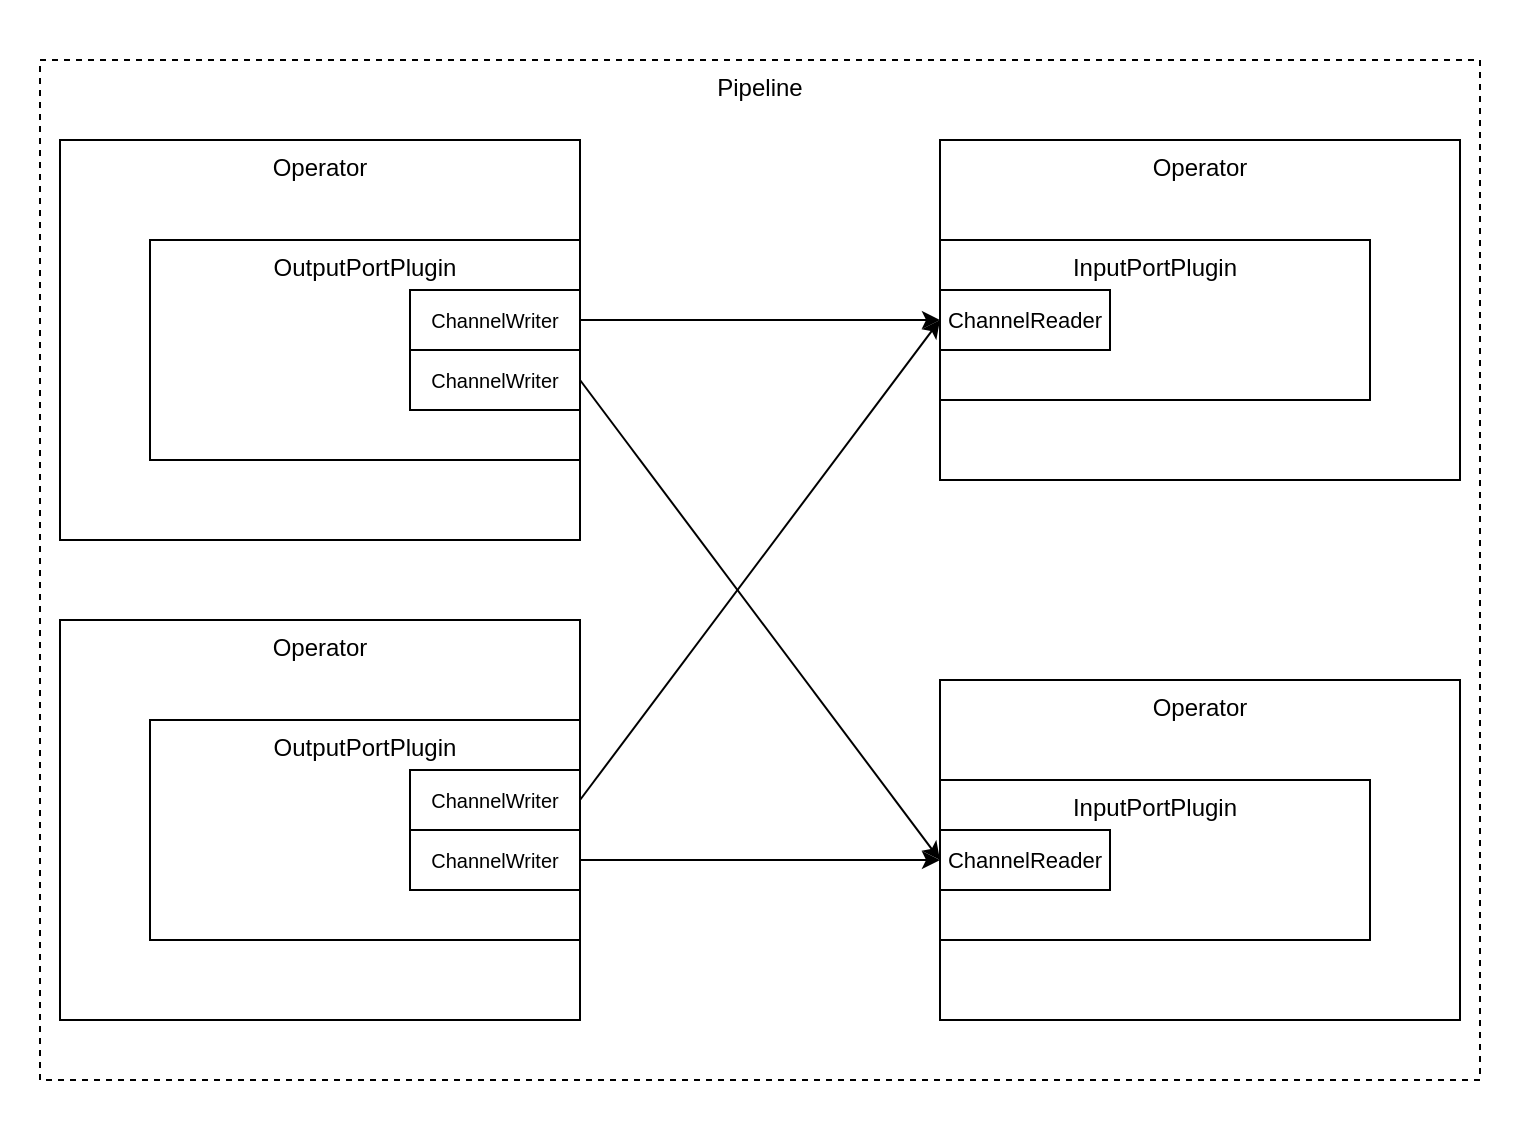 <mxfile version="22.1.21" type="device">
  <diagram name="Page-1" id="bf55CM-UF1sACK0ydFgU">
    <mxGraphModel dx="1434" dy="854" grid="1" gridSize="10" guides="1" tooltips="1" connect="1" arrows="1" fold="1" page="1" pageScale="1" pageWidth="850" pageHeight="1100" math="0" shadow="0">
      <root>
        <mxCell id="0" />
        <mxCell id="1" parent="0" />
        <mxCell id="A-W998lmlx4RPp3HRFfS-11" value="" style="rounded=0;whiteSpace=wrap;html=1;labelPosition=center;verticalLabelPosition=middle;align=center;verticalAlign=top;strokeColor=none;" parent="1" vertex="1">
          <mxGeometry x="40" y="140" width="760" height="570" as="geometry" />
        </mxCell>
        <mxCell id="A-W998lmlx4RPp3HRFfS-10" value="Pipeline" style="rounded=0;whiteSpace=wrap;html=1;labelPosition=center;verticalLabelPosition=middle;align=center;verticalAlign=top;fillColor=none;dashed=1;" parent="1" vertex="1">
          <mxGeometry x="60" y="170" width="720" height="510" as="geometry" />
        </mxCell>
        <mxCell id="yD5JBroYXntyzIU_LStq-3" value="Operator" style="rounded=0;whiteSpace=wrap;html=1;labelPosition=center;verticalLabelPosition=middle;align=center;verticalAlign=top;" parent="1" vertex="1">
          <mxGeometry x="70" y="210" width="260" height="200" as="geometry" />
        </mxCell>
        <mxCell id="A-W998lmlx4RPp3HRFfS-5" style="edgeStyle=orthogonalEdgeStyle;rounded=0;orthogonalLoop=1;jettySize=auto;html=1;exitX=1;exitY=0.5;exitDx=0;exitDy=0;entryX=0;entryY=0.5;entryDx=0;entryDy=0;" parent="1" source="A-W998lmlx4RPp3HRFfS-3" target="A-W998lmlx4RPp3HRFfS-4" edge="1">
          <mxGeometry relative="1" as="geometry">
            <mxPoint x="380" y="300" as="targetPoint" />
          </mxGeometry>
        </mxCell>
        <mxCell id="A-W998lmlx4RPp3HRFfS-1" value="OutputPortPlugin" style="rounded=0;whiteSpace=wrap;html=1;labelPosition=center;verticalLabelPosition=middle;align=center;verticalAlign=top;" parent="1" vertex="1">
          <mxGeometry x="115" y="260" width="215" height="110" as="geometry" />
        </mxCell>
        <mxCell id="yD5JBroYXntyzIU_LStq-13" value="Operator" style="rounded=0;whiteSpace=wrap;html=1;labelPosition=center;verticalLabelPosition=middle;align=center;verticalAlign=top;" parent="1" vertex="1">
          <mxGeometry x="510" y="210" width="260" height="170" as="geometry" />
        </mxCell>
        <mxCell id="A-W998lmlx4RPp3HRFfS-2" value="InputPortPlugin" style="rounded=0;whiteSpace=wrap;html=1;labelPosition=center;verticalLabelPosition=middle;align=center;verticalAlign=top;" parent="1" vertex="1">
          <mxGeometry x="510" y="260" width="215" height="80" as="geometry" />
        </mxCell>
        <mxCell id="A-W998lmlx4RPp3HRFfS-3" value="&lt;font style=&quot;font-size: 10px;&quot;&gt;ChannelWriter&lt;/font&gt;" style="rounded=0;whiteSpace=wrap;html=1;labelPosition=center;verticalLabelPosition=middle;align=center;verticalAlign=middle;" parent="1" vertex="1">
          <mxGeometry x="245" y="285" width="85" height="30" as="geometry" />
        </mxCell>
        <mxCell id="A-W998lmlx4RPp3HRFfS-4" value="&lt;font style=&quot;font-size: 11px;&quot;&gt;ChannelReader&lt;/font&gt;" style="rounded=0;whiteSpace=wrap;html=1;labelPosition=center;verticalLabelPosition=middle;align=center;verticalAlign=middle;" parent="1" vertex="1">
          <mxGeometry x="510" y="285" width="85" height="30" as="geometry" />
        </mxCell>
        <mxCell id="U5ISJXzqRSVlVyaCg2C_-1" value="Operator" style="rounded=0;whiteSpace=wrap;html=1;labelPosition=center;verticalLabelPosition=middle;align=center;verticalAlign=top;" vertex="1" parent="1">
          <mxGeometry x="510" y="480" width="260" height="170" as="geometry" />
        </mxCell>
        <mxCell id="U5ISJXzqRSVlVyaCg2C_-2" value="InputPortPlugin" style="rounded=0;whiteSpace=wrap;html=1;labelPosition=center;verticalLabelPosition=middle;align=center;verticalAlign=top;" vertex="1" parent="1">
          <mxGeometry x="510" y="530" width="215" height="80" as="geometry" />
        </mxCell>
        <mxCell id="U5ISJXzqRSVlVyaCg2C_-3" value="&lt;font style=&quot;font-size: 11px;&quot;&gt;ChannelReader&lt;/font&gt;" style="rounded=0;whiteSpace=wrap;html=1;labelPosition=center;verticalLabelPosition=middle;align=center;verticalAlign=middle;" vertex="1" parent="1">
          <mxGeometry x="510" y="555" width="85" height="30" as="geometry" />
        </mxCell>
        <mxCell id="U5ISJXzqRSVlVyaCg2C_-5" style="rounded=0;orthogonalLoop=1;jettySize=auto;html=1;entryX=0;entryY=0.5;entryDx=0;entryDy=0;exitX=1;exitY=0.5;exitDx=0;exitDy=0;" edge="1" parent="1" source="U5ISJXzqRSVlVyaCg2C_-4" target="U5ISJXzqRSVlVyaCg2C_-3">
          <mxGeometry relative="1" as="geometry" />
        </mxCell>
        <mxCell id="U5ISJXzqRSVlVyaCg2C_-4" value="&lt;font style=&quot;font-size: 10px;&quot;&gt;ChannelWriter&lt;/font&gt;" style="rounded=0;whiteSpace=wrap;html=1;labelPosition=center;verticalLabelPosition=middle;align=center;verticalAlign=middle;" vertex="1" parent="1">
          <mxGeometry x="245" y="315" width="85" height="30" as="geometry" />
        </mxCell>
        <mxCell id="U5ISJXzqRSVlVyaCg2C_-6" value="Operator" style="rounded=0;whiteSpace=wrap;html=1;labelPosition=center;verticalLabelPosition=middle;align=center;verticalAlign=top;" vertex="1" parent="1">
          <mxGeometry x="70" y="450" width="260" height="200" as="geometry" />
        </mxCell>
        <mxCell id="U5ISJXzqRSVlVyaCg2C_-7" value="OutputPortPlugin" style="rounded=0;whiteSpace=wrap;html=1;labelPosition=center;verticalLabelPosition=middle;align=center;verticalAlign=top;" vertex="1" parent="1">
          <mxGeometry x="115" y="500" width="215" height="110" as="geometry" />
        </mxCell>
        <mxCell id="U5ISJXzqRSVlVyaCg2C_-11" style="rounded=0;orthogonalLoop=1;jettySize=auto;html=1;entryX=0;entryY=0.5;entryDx=0;entryDy=0;exitX=1;exitY=0.5;exitDx=0;exitDy=0;" edge="1" parent="1" source="U5ISJXzqRSVlVyaCg2C_-8" target="A-W998lmlx4RPp3HRFfS-4">
          <mxGeometry relative="1" as="geometry" />
        </mxCell>
        <mxCell id="U5ISJXzqRSVlVyaCg2C_-8" value="&lt;font style=&quot;font-size: 10px;&quot;&gt;ChannelWriter&lt;/font&gt;" style="rounded=0;whiteSpace=wrap;html=1;labelPosition=center;verticalLabelPosition=middle;align=center;verticalAlign=middle;" vertex="1" parent="1">
          <mxGeometry x="245" y="525" width="85" height="30" as="geometry" />
        </mxCell>
        <mxCell id="U5ISJXzqRSVlVyaCg2C_-10" style="edgeStyle=orthogonalEdgeStyle;rounded=0;orthogonalLoop=1;jettySize=auto;html=1;entryX=0;entryY=0.5;entryDx=0;entryDy=0;" edge="1" parent="1" source="U5ISJXzqRSVlVyaCg2C_-9" target="U5ISJXzqRSVlVyaCg2C_-3">
          <mxGeometry relative="1" as="geometry" />
        </mxCell>
        <mxCell id="U5ISJXzqRSVlVyaCg2C_-9" value="&lt;font style=&quot;font-size: 10px;&quot;&gt;ChannelWriter&lt;/font&gt;" style="rounded=0;whiteSpace=wrap;html=1;labelPosition=center;verticalLabelPosition=middle;align=center;verticalAlign=middle;" vertex="1" parent="1">
          <mxGeometry x="245" y="555" width="85" height="30" as="geometry" />
        </mxCell>
      </root>
    </mxGraphModel>
  </diagram>
</mxfile>
